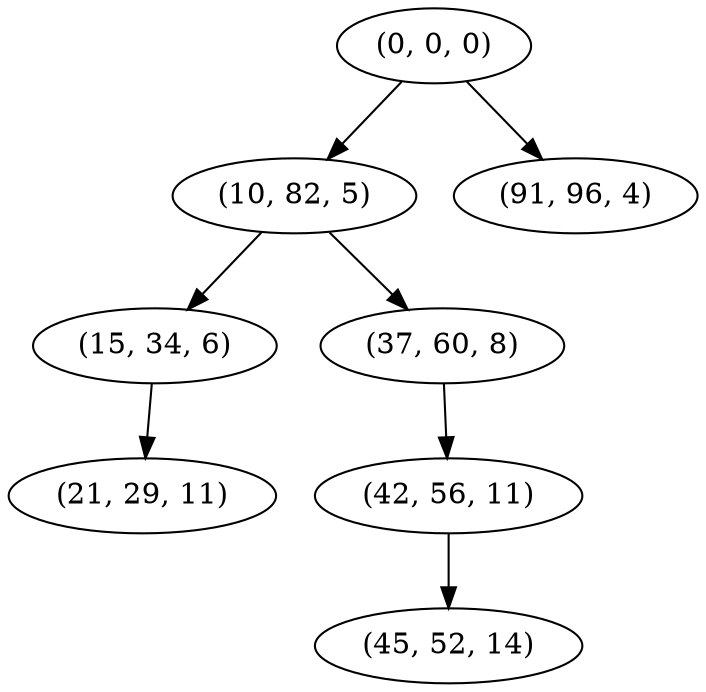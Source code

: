digraph tree {
    "(0, 0, 0)";
    "(10, 82, 5)";
    "(15, 34, 6)";
    "(21, 29, 11)";
    "(37, 60, 8)";
    "(42, 56, 11)";
    "(45, 52, 14)";
    "(91, 96, 4)";
    "(0, 0, 0)" -> "(10, 82, 5)";
    "(0, 0, 0)" -> "(91, 96, 4)";
    "(10, 82, 5)" -> "(15, 34, 6)";
    "(10, 82, 5)" -> "(37, 60, 8)";
    "(15, 34, 6)" -> "(21, 29, 11)";
    "(37, 60, 8)" -> "(42, 56, 11)";
    "(42, 56, 11)" -> "(45, 52, 14)";
}
